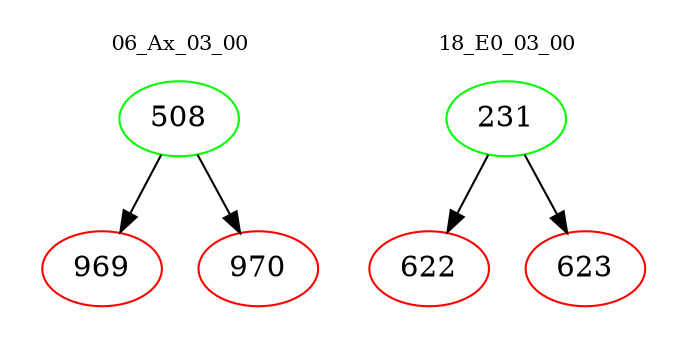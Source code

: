 digraph{
subgraph cluster_0 {
color = white
label = "06_Ax_03_00";
fontsize=10;
T0_508 [label="508", color="green"]
T0_508 -> T0_969 [color="black"]
T0_969 [label="969", color="red"]
T0_508 -> T0_970 [color="black"]
T0_970 [label="970", color="red"]
}
subgraph cluster_1 {
color = white
label = "18_E0_03_00";
fontsize=10;
T1_231 [label="231", color="green"]
T1_231 -> T1_622 [color="black"]
T1_622 [label="622", color="red"]
T1_231 -> T1_623 [color="black"]
T1_623 [label="623", color="red"]
}
}
